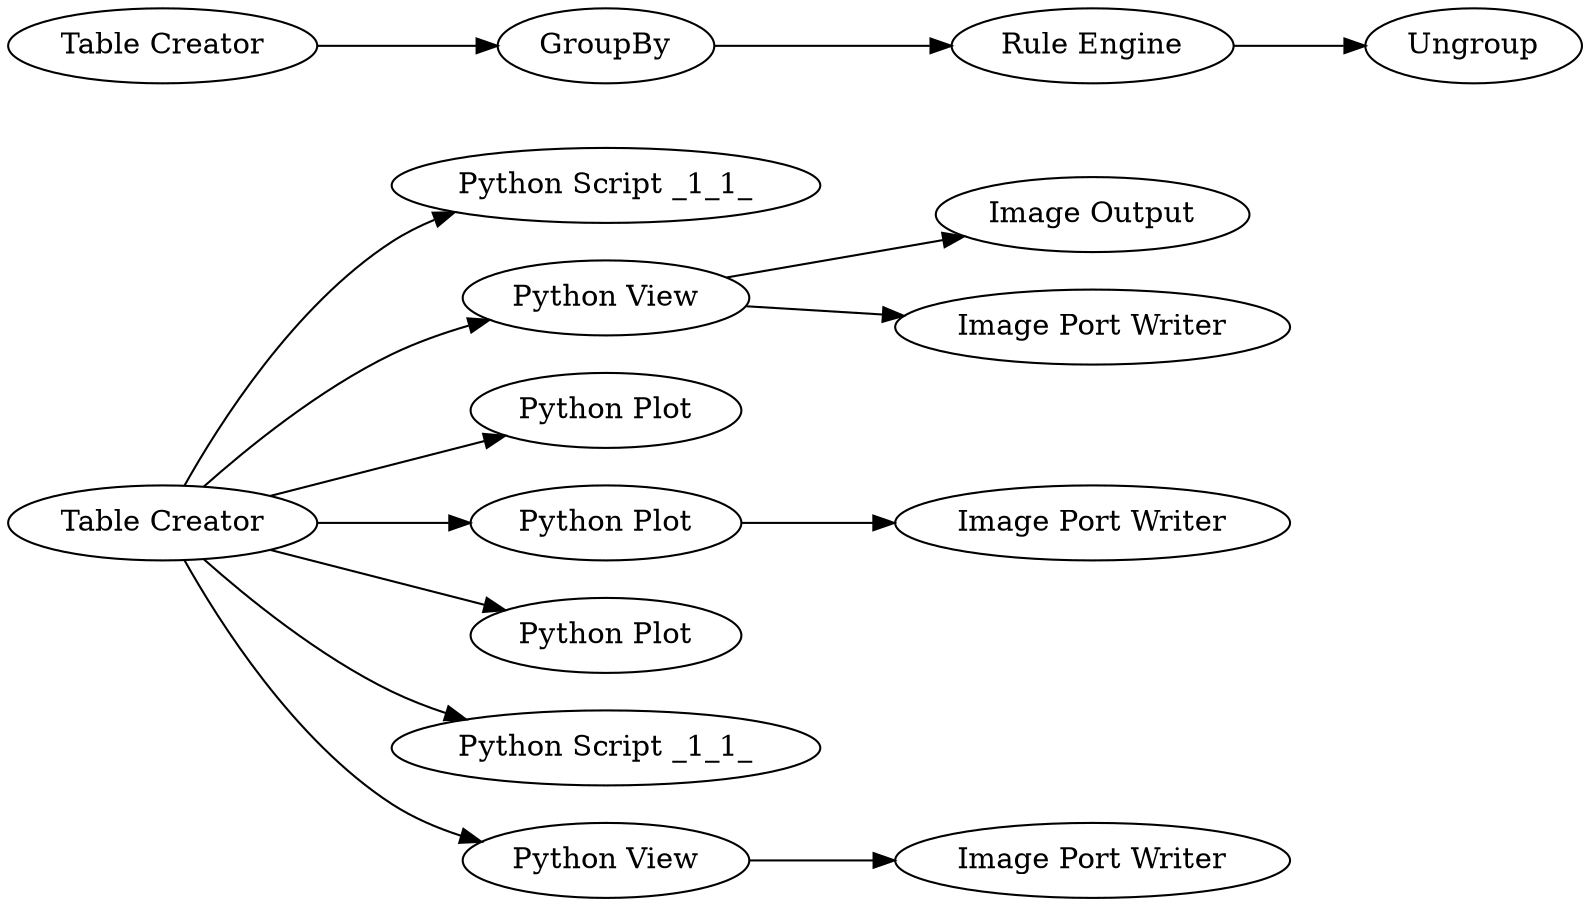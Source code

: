 digraph {
	"955590320402282832_1" [label="Table Creator"]
	"955590320402282832_16" [label="Python Script _1_1_"]
	"955590320402282832_13" [label=GroupBy]
	"955590320402282832_14" [label="Rule Engine"]
	"955590320402282832_11" [label="Python View"]
	"955590320402282832_19" [label="Python Plot"]
	"955590320402282832_4" [label="Image Port Writer"]
	"955590320402282832_6" [label="Python Plot"]
	"955590320402282832_7" [label="Image Port Writer"]
	"955590320402282832_17" [label="Python Plot"]
	"955590320402282832_12" [label="Table Creator"]
	"955590320402282832_9" [label="Python Script _1_1_"]
	"955590320402282832_20" [label="Image Output"]
	"955590320402282832_5" [label="Python View"]
	"955590320402282832_15" [label=Ungroup]
	"955590320402282832_18" [label="Image Port Writer"]
	"955590320402282832_14" -> "955590320402282832_15"
	"955590320402282832_5" -> "955590320402282832_4"
	"955590320402282832_11" -> "955590320402282832_18"
	"955590320402282832_1" -> "955590320402282832_16"
	"955590320402282832_1" -> "955590320402282832_11"
	"955590320402282832_1" -> "955590320402282832_5"
	"955590320402282832_1" -> "955590320402282832_17"
	"955590320402282832_1" -> "955590320402282832_6"
	"955590320402282832_1" -> "955590320402282832_19"
	"955590320402282832_6" -> "955590320402282832_7"
	"955590320402282832_11" -> "955590320402282832_20"
	"955590320402282832_13" -> "955590320402282832_14"
	"955590320402282832_12" -> "955590320402282832_13"
	"955590320402282832_1" -> "955590320402282832_9"
	rankdir=LR
}

